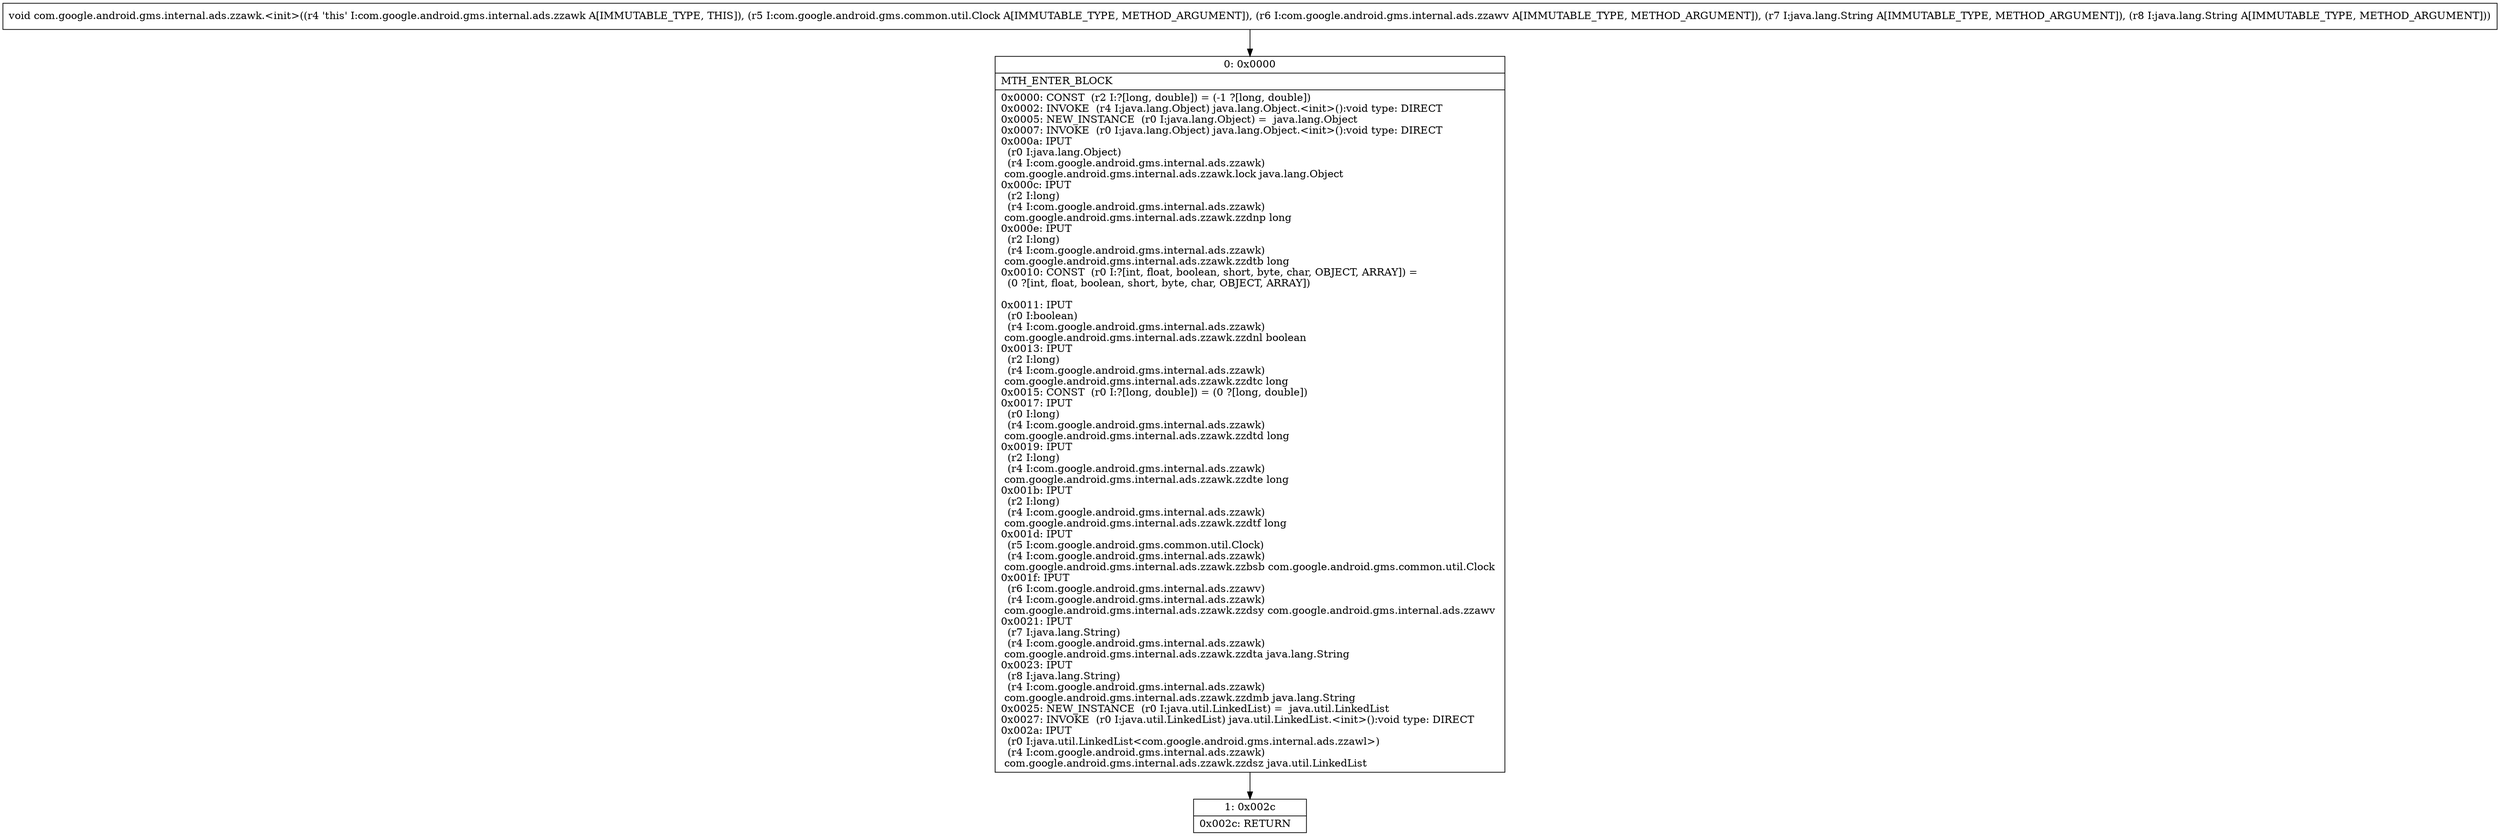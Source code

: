 digraph "CFG forcom.google.android.gms.internal.ads.zzawk.\<init\>(Lcom\/google\/android\/gms\/common\/util\/Clock;Lcom\/google\/android\/gms\/internal\/ads\/zzawv;Ljava\/lang\/String;Ljava\/lang\/String;)V" {
Node_0 [shape=record,label="{0\:\ 0x0000|MTH_ENTER_BLOCK\l|0x0000: CONST  (r2 I:?[long, double]) = (\-1 ?[long, double]) \l0x0002: INVOKE  (r4 I:java.lang.Object) java.lang.Object.\<init\>():void type: DIRECT \l0x0005: NEW_INSTANCE  (r0 I:java.lang.Object) =  java.lang.Object \l0x0007: INVOKE  (r0 I:java.lang.Object) java.lang.Object.\<init\>():void type: DIRECT \l0x000a: IPUT  \l  (r0 I:java.lang.Object)\l  (r4 I:com.google.android.gms.internal.ads.zzawk)\l com.google.android.gms.internal.ads.zzawk.lock java.lang.Object \l0x000c: IPUT  \l  (r2 I:long)\l  (r4 I:com.google.android.gms.internal.ads.zzawk)\l com.google.android.gms.internal.ads.zzawk.zzdnp long \l0x000e: IPUT  \l  (r2 I:long)\l  (r4 I:com.google.android.gms.internal.ads.zzawk)\l com.google.android.gms.internal.ads.zzawk.zzdtb long \l0x0010: CONST  (r0 I:?[int, float, boolean, short, byte, char, OBJECT, ARRAY]) = \l  (0 ?[int, float, boolean, short, byte, char, OBJECT, ARRAY])\l \l0x0011: IPUT  \l  (r0 I:boolean)\l  (r4 I:com.google.android.gms.internal.ads.zzawk)\l com.google.android.gms.internal.ads.zzawk.zzdnl boolean \l0x0013: IPUT  \l  (r2 I:long)\l  (r4 I:com.google.android.gms.internal.ads.zzawk)\l com.google.android.gms.internal.ads.zzawk.zzdtc long \l0x0015: CONST  (r0 I:?[long, double]) = (0 ?[long, double]) \l0x0017: IPUT  \l  (r0 I:long)\l  (r4 I:com.google.android.gms.internal.ads.zzawk)\l com.google.android.gms.internal.ads.zzawk.zzdtd long \l0x0019: IPUT  \l  (r2 I:long)\l  (r4 I:com.google.android.gms.internal.ads.zzawk)\l com.google.android.gms.internal.ads.zzawk.zzdte long \l0x001b: IPUT  \l  (r2 I:long)\l  (r4 I:com.google.android.gms.internal.ads.zzawk)\l com.google.android.gms.internal.ads.zzawk.zzdtf long \l0x001d: IPUT  \l  (r5 I:com.google.android.gms.common.util.Clock)\l  (r4 I:com.google.android.gms.internal.ads.zzawk)\l com.google.android.gms.internal.ads.zzawk.zzbsb com.google.android.gms.common.util.Clock \l0x001f: IPUT  \l  (r6 I:com.google.android.gms.internal.ads.zzawv)\l  (r4 I:com.google.android.gms.internal.ads.zzawk)\l com.google.android.gms.internal.ads.zzawk.zzdsy com.google.android.gms.internal.ads.zzawv \l0x0021: IPUT  \l  (r7 I:java.lang.String)\l  (r4 I:com.google.android.gms.internal.ads.zzawk)\l com.google.android.gms.internal.ads.zzawk.zzdta java.lang.String \l0x0023: IPUT  \l  (r8 I:java.lang.String)\l  (r4 I:com.google.android.gms.internal.ads.zzawk)\l com.google.android.gms.internal.ads.zzawk.zzdmb java.lang.String \l0x0025: NEW_INSTANCE  (r0 I:java.util.LinkedList) =  java.util.LinkedList \l0x0027: INVOKE  (r0 I:java.util.LinkedList) java.util.LinkedList.\<init\>():void type: DIRECT \l0x002a: IPUT  \l  (r0 I:java.util.LinkedList\<com.google.android.gms.internal.ads.zzawl\>)\l  (r4 I:com.google.android.gms.internal.ads.zzawk)\l com.google.android.gms.internal.ads.zzawk.zzdsz java.util.LinkedList \l}"];
Node_1 [shape=record,label="{1\:\ 0x002c|0x002c: RETURN   \l}"];
MethodNode[shape=record,label="{void com.google.android.gms.internal.ads.zzawk.\<init\>((r4 'this' I:com.google.android.gms.internal.ads.zzawk A[IMMUTABLE_TYPE, THIS]), (r5 I:com.google.android.gms.common.util.Clock A[IMMUTABLE_TYPE, METHOD_ARGUMENT]), (r6 I:com.google.android.gms.internal.ads.zzawv A[IMMUTABLE_TYPE, METHOD_ARGUMENT]), (r7 I:java.lang.String A[IMMUTABLE_TYPE, METHOD_ARGUMENT]), (r8 I:java.lang.String A[IMMUTABLE_TYPE, METHOD_ARGUMENT])) }"];
MethodNode -> Node_0;
Node_0 -> Node_1;
}

